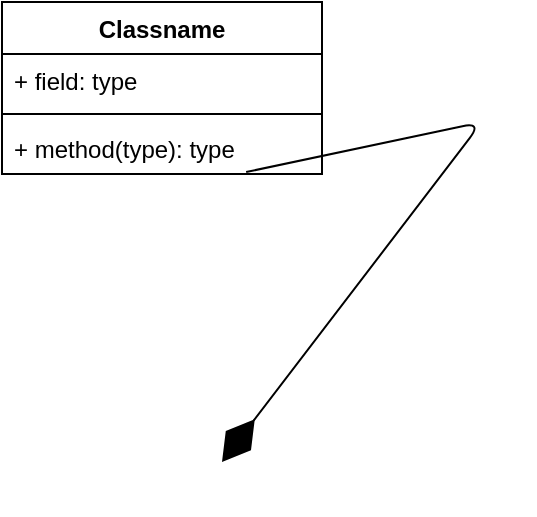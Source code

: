 <mxfile version="13.3.4" type="github"><diagram id="C5RBs43oDa-KdzZeNtuy" name="Page-1"><mxGraphModel dx="705" dy="571" grid="1" gridSize="10" guides="1" tooltips="1" connect="1" arrows="1" fold="1" page="1" pageScale="1" pageWidth="827" pageHeight="1169" math="0" shadow="0"><root><mxCell id="WIyWlLk6GJQsqaUBKTNV-0"/><mxCell id="WIyWlLk6GJQsqaUBKTNV-1" parent="WIyWlLk6GJQsqaUBKTNV-0"/><mxCell id="dZsERZ0GY-LGRudF5oJU-0" value="Classname" style="swimlane;fontStyle=1;align=center;verticalAlign=top;childLayout=stackLayout;horizontal=1;startSize=26;horizontalStack=0;resizeParent=1;resizeParentMax=0;resizeLast=0;collapsible=1;marginBottom=0;" vertex="1" parent="WIyWlLk6GJQsqaUBKTNV-1"><mxGeometry x="50" y="140" width="160" height="86" as="geometry"/></mxCell><mxCell id="dZsERZ0GY-LGRudF5oJU-1" value="+ field: type" style="text;strokeColor=none;fillColor=none;align=left;verticalAlign=top;spacingLeft=4;spacingRight=4;overflow=hidden;rotatable=0;points=[[0,0.5],[1,0.5]];portConstraint=eastwest;" vertex="1" parent="dZsERZ0GY-LGRudF5oJU-0"><mxGeometry y="26" width="160" height="26" as="geometry"/></mxCell><mxCell id="dZsERZ0GY-LGRudF5oJU-2" value="" style="line;strokeWidth=1;fillColor=none;align=left;verticalAlign=middle;spacingTop=-1;spacingLeft=3;spacingRight=3;rotatable=0;labelPosition=right;points=[];portConstraint=eastwest;" vertex="1" parent="dZsERZ0GY-LGRudF5oJU-0"><mxGeometry y="52" width="160" height="8" as="geometry"/></mxCell><mxCell id="dZsERZ0GY-LGRudF5oJU-4" value="" style="endArrow=diamondThin;endFill=1;endSize=24;html=1;exitX=0.763;exitY=0.962;exitDx=0;exitDy=0;exitPerimeter=0;" edge="1" parent="dZsERZ0GY-LGRudF5oJU-0" source="dZsERZ0GY-LGRudF5oJU-3"><mxGeometry width="160" relative="1" as="geometry"><mxPoint x="100" y="70" as="sourcePoint"/><mxPoint x="110" y="230" as="targetPoint"/><Array as="points"><mxPoint x="240" y="60"/></Array></mxGeometry></mxCell><mxCell id="dZsERZ0GY-LGRudF5oJU-3" value="+ method(type): type" style="text;strokeColor=none;fillColor=none;align=left;verticalAlign=top;spacingLeft=4;spacingRight=4;overflow=hidden;rotatable=0;points=[[0,0.5],[1,0.5]];portConstraint=eastwest;" vertex="1" parent="dZsERZ0GY-LGRudF5oJU-0"><mxGeometry y="60" width="160" height="26" as="geometry"/></mxCell></root></mxGraphModel></diagram></mxfile>